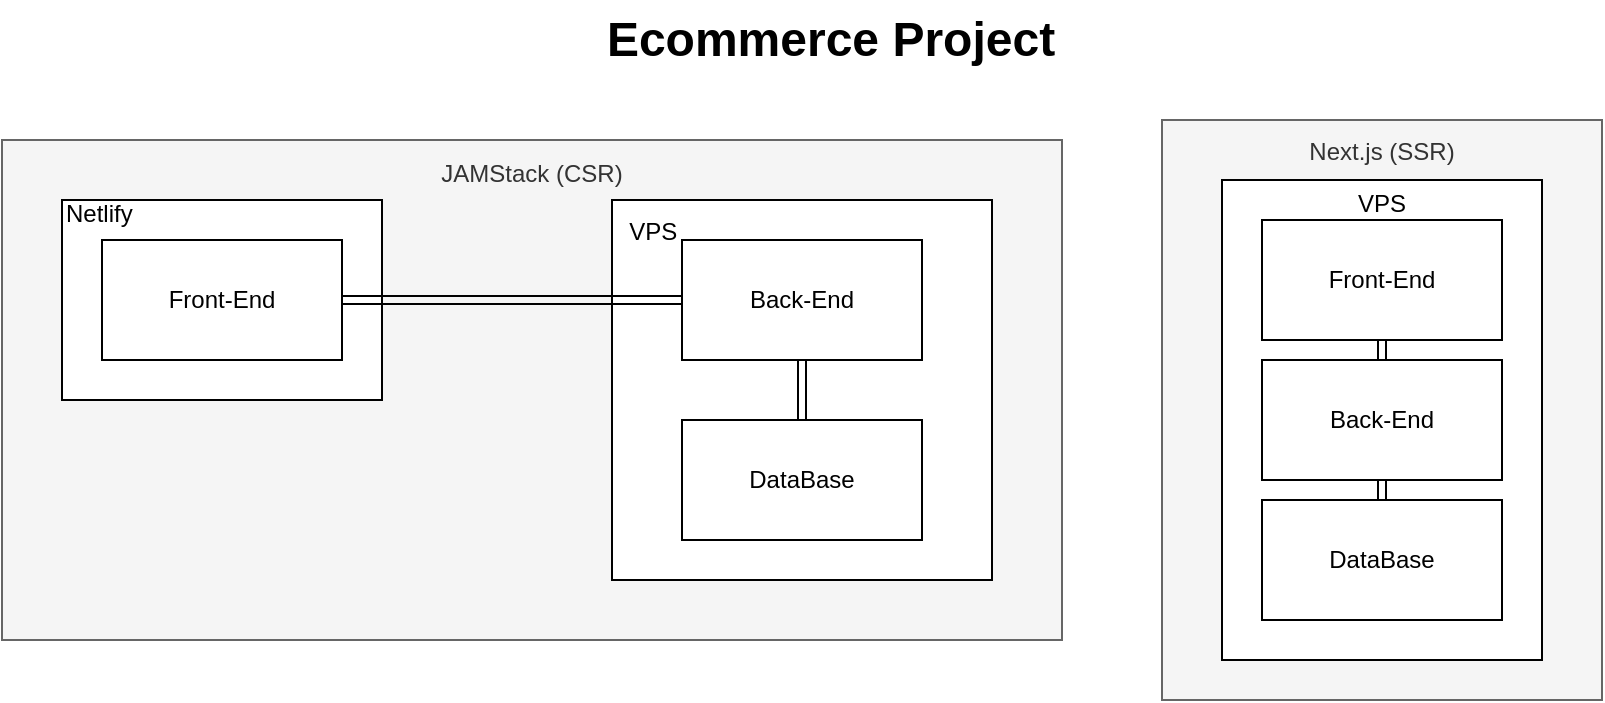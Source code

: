 <mxfile version="14.0.1" type="github">
  <diagram id="FdIUIFyrrePTpbNvECt5" name="Page-1">
    <mxGraphModel dx="868" dy="491" grid="1" gridSize="10" guides="1" tooltips="1" connect="1" arrows="1" fold="1" page="1" pageScale="1" pageWidth="827" pageHeight="1169" math="0" shadow="0">
      <root>
        <mxCell id="0" />
        <mxCell id="1" parent="0" />
        <mxCell id="NEy9ngmMHfzPqYmnNVzy-4" value="&lt;div&gt;JAMStack (CSR)&lt;/div&gt;&lt;div&gt;&lt;br&gt;&lt;/div&gt;&lt;div&gt;&lt;br&gt;&lt;/div&gt;&lt;div&gt;&lt;br&gt;&lt;/div&gt;&lt;div&gt;&lt;br&gt;&lt;/div&gt;&lt;div&gt;&lt;br&gt;&lt;/div&gt;&lt;div&gt;&lt;br&gt;&lt;/div&gt;&lt;div&gt;&lt;br&gt;&lt;/div&gt;&lt;div&gt;&lt;br&gt;&lt;/div&gt;&lt;div&gt;&lt;br&gt;&lt;/div&gt;&lt;div&gt;&lt;br&gt;&lt;/div&gt;&lt;div&gt;&lt;br&gt;&lt;/div&gt;&lt;div&gt;&lt;br&gt;&lt;/div&gt;&lt;div&gt;&lt;br&gt;&lt;/div&gt;&lt;div&gt;&lt;br&gt;&lt;/div&gt;&lt;div&gt;&lt;br&gt;&lt;/div&gt;" style="rounded=0;whiteSpace=wrap;html=1;labelBackgroundColor=none;fillColor=#f5f5f5;strokeColor=#666666;fontColor=#333333;" vertex="1" parent="1">
          <mxGeometry y="80" width="530" height="250" as="geometry" />
        </mxCell>
        <mxCell id="NEy9ngmMHfzPqYmnNVzy-1" value="&lt;div align=&quot;left&quot;&gt;Netlify&lt;br&gt;&lt;/div&gt;&lt;div align=&quot;left&quot;&gt;&lt;br&gt;&lt;/div&gt;&lt;div align=&quot;left&quot;&gt;&lt;br&gt;&lt;/div&gt;&lt;div align=&quot;left&quot;&gt;&lt;br&gt;&lt;/div&gt;&lt;div align=&quot;left&quot;&gt;&lt;br&gt;&lt;/div&gt;&lt;div align=&quot;left&quot;&gt;&lt;br&gt;&lt;/div&gt;&lt;div align=&quot;left&quot;&gt;&lt;br&gt;&lt;/div&gt;" style="rounded=0;whiteSpace=wrap;html=1;align=left;" vertex="1" parent="1">
          <mxGeometry x="30" y="110" width="160" height="100" as="geometry" />
        </mxCell>
        <mxCell id="HB8kZ2pYk__Of7g1uDnR-14" value="&lt;div&gt;&amp;nbsp; VPS&lt;/div&gt;&lt;div&gt;&lt;br&gt;&lt;/div&gt;&lt;div&gt;&lt;br&gt;&lt;/div&gt;&lt;div&gt;&lt;br&gt;&lt;/div&gt;&lt;div&gt;&lt;br&gt;&lt;/div&gt;&lt;div&gt;&lt;br&gt;&lt;/div&gt;&lt;div&gt;&lt;br&gt;&lt;/div&gt;&lt;div&gt;&lt;br&gt;&lt;/div&gt;&lt;div&gt;&lt;br&gt;&lt;/div&gt;&lt;div&gt;&lt;br&gt;&lt;/div&gt;&lt;div&gt;&lt;br&gt;&lt;/div&gt;&lt;div&gt;&lt;br&gt;&lt;/div&gt;" style="whiteSpace=wrap;html=1;aspect=fixed;align=left;" parent="1" vertex="1">
          <mxGeometry x="305" y="110" width="190" height="190" as="geometry" />
        </mxCell>
        <mxCell id="HB8kZ2pYk__Of7g1uDnR-3" value="&lt;div&gt;Front-End&lt;/div&gt;" style="rounded=0;whiteSpace=wrap;html=1;" parent="1" vertex="1">
          <mxGeometry x="50" y="130" width="120" height="60" as="geometry" />
        </mxCell>
        <mxCell id="HB8kZ2pYk__Of7g1uDnR-4" value="&lt;div&gt;Back-End&lt;/div&gt;" style="rounded=0;whiteSpace=wrap;html=1;" parent="1" vertex="1">
          <mxGeometry x="340" y="130" width="120" height="60" as="geometry" />
        </mxCell>
        <mxCell id="HB8kZ2pYk__Of7g1uDnR-5" value="DataBase" style="rounded=0;whiteSpace=wrap;html=1;" parent="1" vertex="1">
          <mxGeometry x="340" y="220" width="120" height="60" as="geometry" />
        </mxCell>
        <mxCell id="HB8kZ2pYk__Of7g1uDnR-8" value="&lt;div&gt;Ecommerce Project&lt;br&gt;&lt;/div&gt;" style="text;strokeColor=none;fillColor=none;html=1;fontSize=24;fontStyle=1;verticalAlign=middle;align=center;" parent="1" vertex="1">
          <mxGeometry x="364" y="10" width="100" height="40" as="geometry" />
        </mxCell>
        <mxCell id="HB8kZ2pYk__Of7g1uDnR-12" value="" style="shape=link;html=1;exitX=1;exitY=0.5;exitDx=0;exitDy=0;entryX=0;entryY=0.5;entryDx=0;entryDy=0;" parent="1" source="HB8kZ2pYk__Of7g1uDnR-3" target="HB8kZ2pYk__Of7g1uDnR-4" edge="1">
          <mxGeometry width="100" relative="1" as="geometry">
            <mxPoint x="230" y="200" as="sourcePoint" />
            <mxPoint x="330" y="200" as="targetPoint" />
          </mxGeometry>
        </mxCell>
        <mxCell id="HB8kZ2pYk__Of7g1uDnR-13" value="" style="shape=link;html=1;exitX=0.5;exitY=1;exitDx=0;exitDy=0;" parent="1" source="HB8kZ2pYk__Of7g1uDnR-4" target="HB8kZ2pYk__Of7g1uDnR-5" edge="1">
          <mxGeometry width="100" relative="1" as="geometry">
            <mxPoint x="230" y="200" as="sourcePoint" />
            <mxPoint x="330" y="200" as="targetPoint" />
          </mxGeometry>
        </mxCell>
        <mxCell id="NEy9ngmMHfzPqYmnNVzy-5" value="&lt;div&gt;Next.js (SSR)&lt;/div&gt;&lt;div&gt;&lt;br&gt;&lt;/div&gt;&lt;div&gt;&lt;br&gt;&lt;/div&gt;&lt;div&gt;&lt;br&gt;&lt;/div&gt;&lt;div&gt;&lt;br&gt;&lt;/div&gt;&lt;div&gt;&lt;br&gt;&lt;/div&gt;&lt;div&gt;&lt;br&gt;&lt;/div&gt;&lt;div&gt;&lt;br&gt;&lt;/div&gt;&lt;div&gt;&lt;br&gt;&lt;/div&gt;&lt;div&gt;&lt;br&gt;&lt;/div&gt;&lt;div&gt;&lt;br&gt;&lt;/div&gt;&lt;div&gt;&lt;br&gt;&lt;/div&gt;&lt;div&gt;&lt;br&gt;&lt;/div&gt;&lt;div&gt;&lt;br&gt;&lt;/div&gt;&lt;div&gt;&lt;br&gt;&lt;/div&gt;&lt;div&gt;&lt;br&gt;&lt;/div&gt;&lt;div&gt;&lt;br&gt;&lt;/div&gt;&lt;div&gt;&lt;br&gt;&lt;/div&gt;&lt;div&gt;&lt;br&gt;&lt;/div&gt;" style="rounded=0;whiteSpace=wrap;html=1;labelBackgroundColor=none;fillColor=#f5f5f5;strokeColor=#666666;fontColor=#333333;" vertex="1" parent="1">
          <mxGeometry x="580" y="70" width="220" height="290" as="geometry" />
        </mxCell>
        <mxCell id="NEy9ngmMHfzPqYmnNVzy-6" value="&lt;div&gt;VPS&lt;/div&gt;&lt;div&gt;&lt;br&gt;&lt;/div&gt;&lt;div&gt;&lt;br&gt;&lt;/div&gt;&lt;div&gt;&lt;br&gt;&lt;/div&gt;&lt;div&gt;&lt;br&gt;&lt;/div&gt;&lt;div&gt;&lt;br&gt;&lt;/div&gt;&lt;div&gt;&lt;br&gt;&lt;/div&gt;&lt;div&gt;&lt;br&gt;&lt;/div&gt;&lt;div&gt;&lt;br&gt;&lt;/div&gt;&lt;div&gt;&lt;br&gt;&lt;/div&gt;&lt;div&gt;&lt;br&gt;&lt;/div&gt;&lt;div&gt;&lt;br&gt;&lt;/div&gt;&lt;div&gt;&lt;br&gt;&lt;/div&gt;&lt;div&gt;&lt;br&gt;&lt;/div&gt;&lt;div&gt;&lt;br&gt;&lt;/div&gt;&lt;div&gt;&lt;br&gt;&lt;/div&gt;" style="rounded=0;whiteSpace=wrap;html=1;align=center;" vertex="1" parent="1">
          <mxGeometry x="610" y="100" width="160" height="240" as="geometry" />
        </mxCell>
        <mxCell id="NEy9ngmMHfzPqYmnNVzy-8" value="&lt;div&gt;Front-End&lt;/div&gt;" style="rounded=0;whiteSpace=wrap;html=1;" vertex="1" parent="1">
          <mxGeometry x="630" y="120" width="120" height="60" as="geometry" />
        </mxCell>
        <mxCell id="NEy9ngmMHfzPqYmnNVzy-9" value="&lt;div&gt;Back-End&lt;/div&gt;" style="rounded=0;whiteSpace=wrap;html=1;" vertex="1" parent="1">
          <mxGeometry x="630" y="190" width="120" height="60" as="geometry" />
        </mxCell>
        <mxCell id="NEy9ngmMHfzPqYmnNVzy-10" value="DataBase" style="rounded=0;whiteSpace=wrap;html=1;" vertex="1" parent="1">
          <mxGeometry x="630" y="260" width="120" height="60" as="geometry" />
        </mxCell>
        <mxCell id="NEy9ngmMHfzPqYmnNVzy-11" value="" style="shape=link;html=1;exitX=0.5;exitY=1;exitDx=0;exitDy=0;entryX=0.5;entryY=0;entryDx=0;entryDy=0;" edge="1" parent="1" source="NEy9ngmMHfzPqYmnNVzy-8" target="NEy9ngmMHfzPqYmnNVzy-9">
          <mxGeometry width="100" relative="1" as="geometry">
            <mxPoint x="810" y="190" as="sourcePoint" />
            <mxPoint x="910" y="190" as="targetPoint" />
          </mxGeometry>
        </mxCell>
        <mxCell id="NEy9ngmMHfzPqYmnNVzy-12" value="" style="shape=link;html=1;exitX=0.5;exitY=1;exitDx=0;exitDy=0;" edge="1" parent="1" source="NEy9ngmMHfzPqYmnNVzy-9" target="NEy9ngmMHfzPqYmnNVzy-10">
          <mxGeometry width="100" relative="1" as="geometry">
            <mxPoint x="810" y="190" as="sourcePoint" />
            <mxPoint x="910" y="190" as="targetPoint" />
          </mxGeometry>
        </mxCell>
      </root>
    </mxGraphModel>
  </diagram>
</mxfile>
